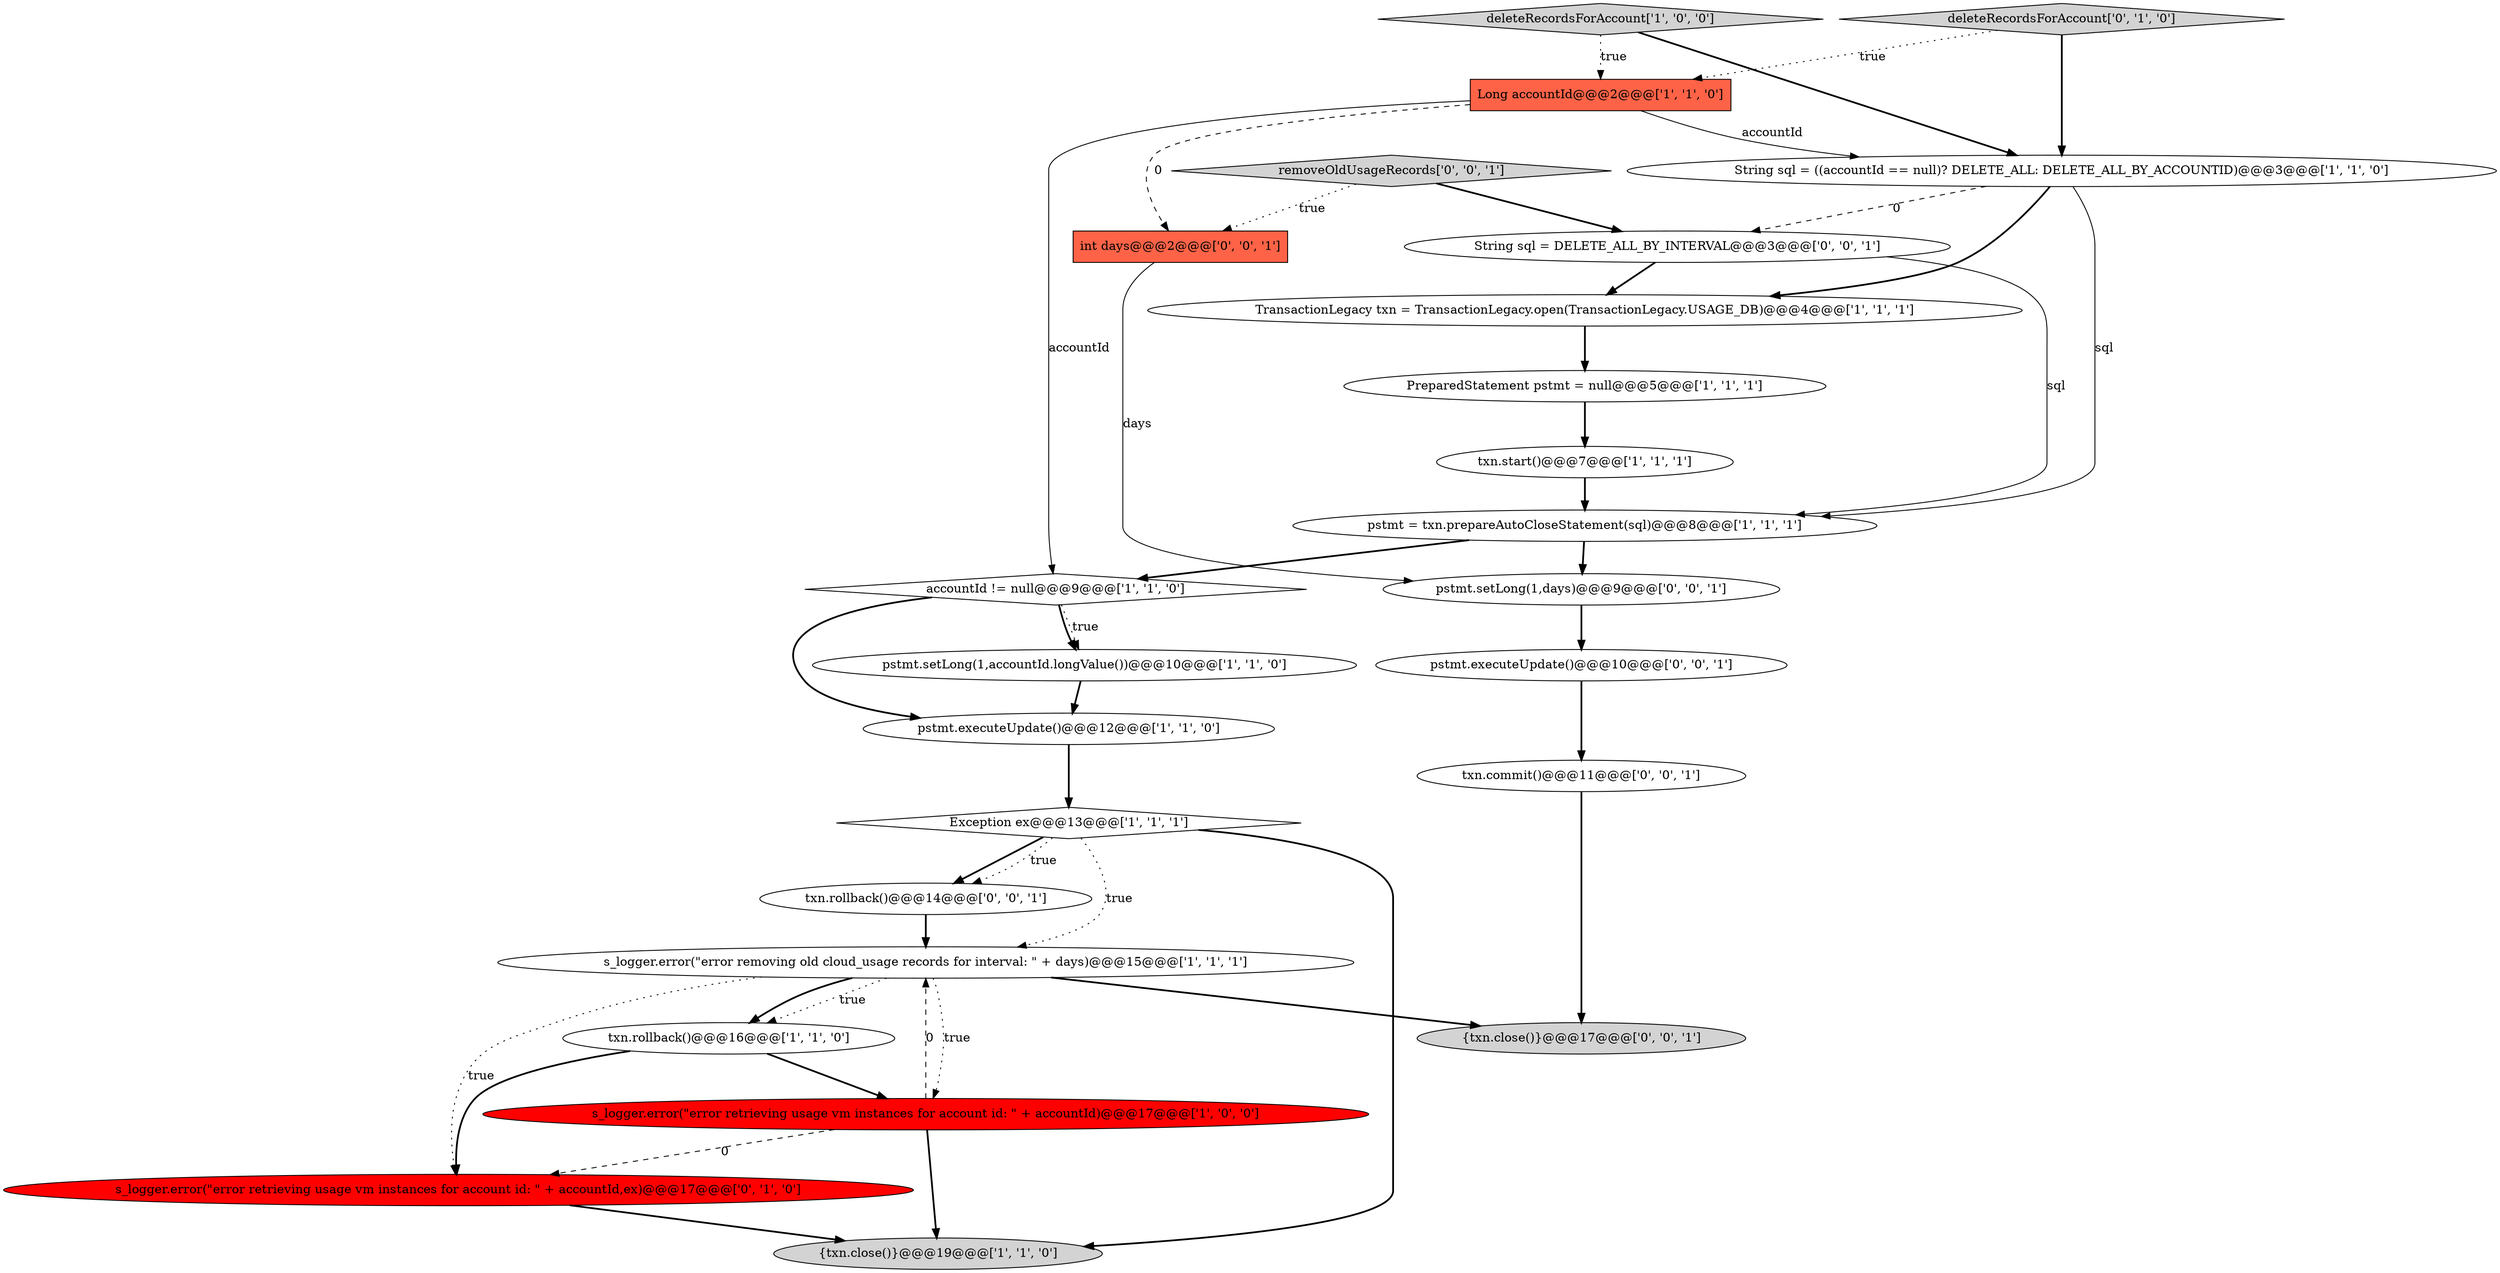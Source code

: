 digraph {
16 [style = filled, label = "deleteRecordsForAccount['0', '1', '0']", fillcolor = lightgray, shape = diamond image = "AAA0AAABBB2BBB"];
15 [style = filled, label = "s_logger.error(\"error retrieving usage vm instances for account id: \" + accountId,ex)@@@17@@@['0', '1', '0']", fillcolor = red, shape = ellipse image = "AAA1AAABBB2BBB"];
8 [style = filled, label = "s_logger.error(\"error retrieving usage vm instances for account id: \" + accountId)@@@17@@@['1', '0', '0']", fillcolor = red, shape = ellipse image = "AAA1AAABBB1BBB"];
24 [style = filled, label = "String sql = DELETE_ALL_BY_INTERVAL@@@3@@@['0', '0', '1']", fillcolor = white, shape = ellipse image = "AAA0AAABBB3BBB"];
23 [style = filled, label = "pstmt.setLong(1,days)@@@9@@@['0', '0', '1']", fillcolor = white, shape = ellipse image = "AAA0AAABBB3BBB"];
21 [style = filled, label = "txn.rollback()@@@14@@@['0', '0', '1']", fillcolor = white, shape = ellipse image = "AAA0AAABBB3BBB"];
5 [style = filled, label = "pstmt.setLong(1,accountId.longValue())@@@10@@@['1', '1', '0']", fillcolor = white, shape = ellipse image = "AAA0AAABBB1BBB"];
17 [style = filled, label = "txn.commit()@@@11@@@['0', '0', '1']", fillcolor = white, shape = ellipse image = "AAA0AAABBB3BBB"];
2 [style = filled, label = "txn.rollback()@@@16@@@['1', '1', '0']", fillcolor = white, shape = ellipse image = "AAA0AAABBB1BBB"];
20 [style = filled, label = "pstmt.executeUpdate()@@@10@@@['0', '0', '1']", fillcolor = white, shape = ellipse image = "AAA0AAABBB3BBB"];
9 [style = filled, label = "pstmt.executeUpdate()@@@12@@@['1', '1', '0']", fillcolor = white, shape = ellipse image = "AAA0AAABBB1BBB"];
12 [style = filled, label = "String sql = ((accountId == null)? DELETE_ALL: DELETE_ALL_BY_ACCOUNTID)@@@3@@@['1', '1', '0']", fillcolor = white, shape = ellipse image = "AAA0AAABBB1BBB"];
19 [style = filled, label = "int days@@@2@@@['0', '0', '1']", fillcolor = tomato, shape = box image = "AAA0AAABBB3BBB"];
18 [style = filled, label = "{txn.close()}@@@17@@@['0', '0', '1']", fillcolor = lightgray, shape = ellipse image = "AAA0AAABBB3BBB"];
14 [style = filled, label = "txn.start()@@@7@@@['1', '1', '1']", fillcolor = white, shape = ellipse image = "AAA0AAABBB1BBB"];
1 [style = filled, label = "accountId != null@@@9@@@['1', '1', '0']", fillcolor = white, shape = diamond image = "AAA0AAABBB1BBB"];
0 [style = filled, label = "s_logger.error(\"error removing old cloud_usage records for interval: \" + days)@@@15@@@['1', '1', '1']", fillcolor = white, shape = ellipse image = "AAA0AAABBB1BBB"];
22 [style = filled, label = "removeOldUsageRecords['0', '0', '1']", fillcolor = lightgray, shape = diamond image = "AAA0AAABBB3BBB"];
7 [style = filled, label = "PreparedStatement pstmt = null@@@5@@@['1', '1', '1']", fillcolor = white, shape = ellipse image = "AAA0AAABBB1BBB"];
4 [style = filled, label = "Long accountId@@@2@@@['1', '1', '0']", fillcolor = tomato, shape = box image = "AAA0AAABBB1BBB"];
3 [style = filled, label = "deleteRecordsForAccount['1', '0', '0']", fillcolor = lightgray, shape = diamond image = "AAA0AAABBB1BBB"];
6 [style = filled, label = "TransactionLegacy txn = TransactionLegacy.open(TransactionLegacy.USAGE_DB)@@@4@@@['1', '1', '1']", fillcolor = white, shape = ellipse image = "AAA0AAABBB1BBB"];
11 [style = filled, label = "Exception ex@@@13@@@['1', '1', '1']", fillcolor = white, shape = diamond image = "AAA0AAABBB1BBB"];
13 [style = filled, label = "pstmt = txn.prepareAutoCloseStatement(sql)@@@8@@@['1', '1', '1']", fillcolor = white, shape = ellipse image = "AAA0AAABBB1BBB"];
10 [style = filled, label = "{txn.close()}@@@19@@@['1', '1', '0']", fillcolor = lightgray, shape = ellipse image = "AAA0AAABBB1BBB"];
1->5 [style = bold, label=""];
8->10 [style = bold, label=""];
15->10 [style = bold, label=""];
23->20 [style = bold, label=""];
20->17 [style = bold, label=""];
22->19 [style = dotted, label="true"];
9->11 [style = bold, label=""];
5->9 [style = bold, label=""];
21->0 [style = bold, label=""];
12->13 [style = solid, label="sql"];
0->15 [style = dotted, label="true"];
11->21 [style = bold, label=""];
0->2 [style = bold, label=""];
8->15 [style = dashed, label="0"];
4->12 [style = solid, label="accountId"];
3->4 [style = dotted, label="true"];
3->12 [style = bold, label=""];
16->4 [style = dotted, label="true"];
12->6 [style = bold, label=""];
8->0 [style = dashed, label="0"];
13->1 [style = bold, label=""];
24->13 [style = solid, label="sql"];
1->9 [style = bold, label=""];
19->23 [style = solid, label="days"];
7->14 [style = bold, label=""];
0->8 [style = dotted, label="true"];
11->10 [style = bold, label=""];
11->0 [style = dotted, label="true"];
12->24 [style = dashed, label="0"];
2->15 [style = bold, label=""];
4->1 [style = solid, label="accountId"];
13->23 [style = bold, label=""];
4->19 [style = dashed, label="0"];
0->18 [style = bold, label=""];
14->13 [style = bold, label=""];
22->24 [style = bold, label=""];
0->2 [style = dotted, label="true"];
6->7 [style = bold, label=""];
11->21 [style = dotted, label="true"];
24->6 [style = bold, label=""];
16->12 [style = bold, label=""];
1->5 [style = dotted, label="true"];
17->18 [style = bold, label=""];
2->8 [style = bold, label=""];
}

